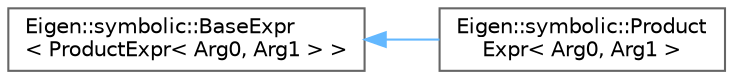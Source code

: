 digraph "Graphical Class Hierarchy"
{
 // LATEX_PDF_SIZE
  bgcolor="transparent";
  edge [fontname=Helvetica,fontsize=10,labelfontname=Helvetica,labelfontsize=10];
  node [fontname=Helvetica,fontsize=10,shape=box,height=0.2,width=0.4];
  rankdir="LR";
  Node0 [id="Node000000",label="Eigen::symbolic::BaseExpr\l\< ProductExpr\< Arg0, Arg1 \> \>",height=0.2,width=0.4,color="grey40", fillcolor="white", style="filled",URL="$classEigen_1_1symbolic_1_1BaseExpr.html",tooltip=" "];
  Node0 -> Node1 [id="edge1309_Node000000_Node000001",dir="back",color="steelblue1",style="solid",tooltip=" "];
  Node1 [id="Node000001",label="Eigen::symbolic::Product\lExpr\< Arg0, Arg1 \>",height=0.2,width=0.4,color="grey40", fillcolor="white", style="filled",URL="$classEigen_1_1symbolic_1_1ProductExpr.html",tooltip=" "];
}
